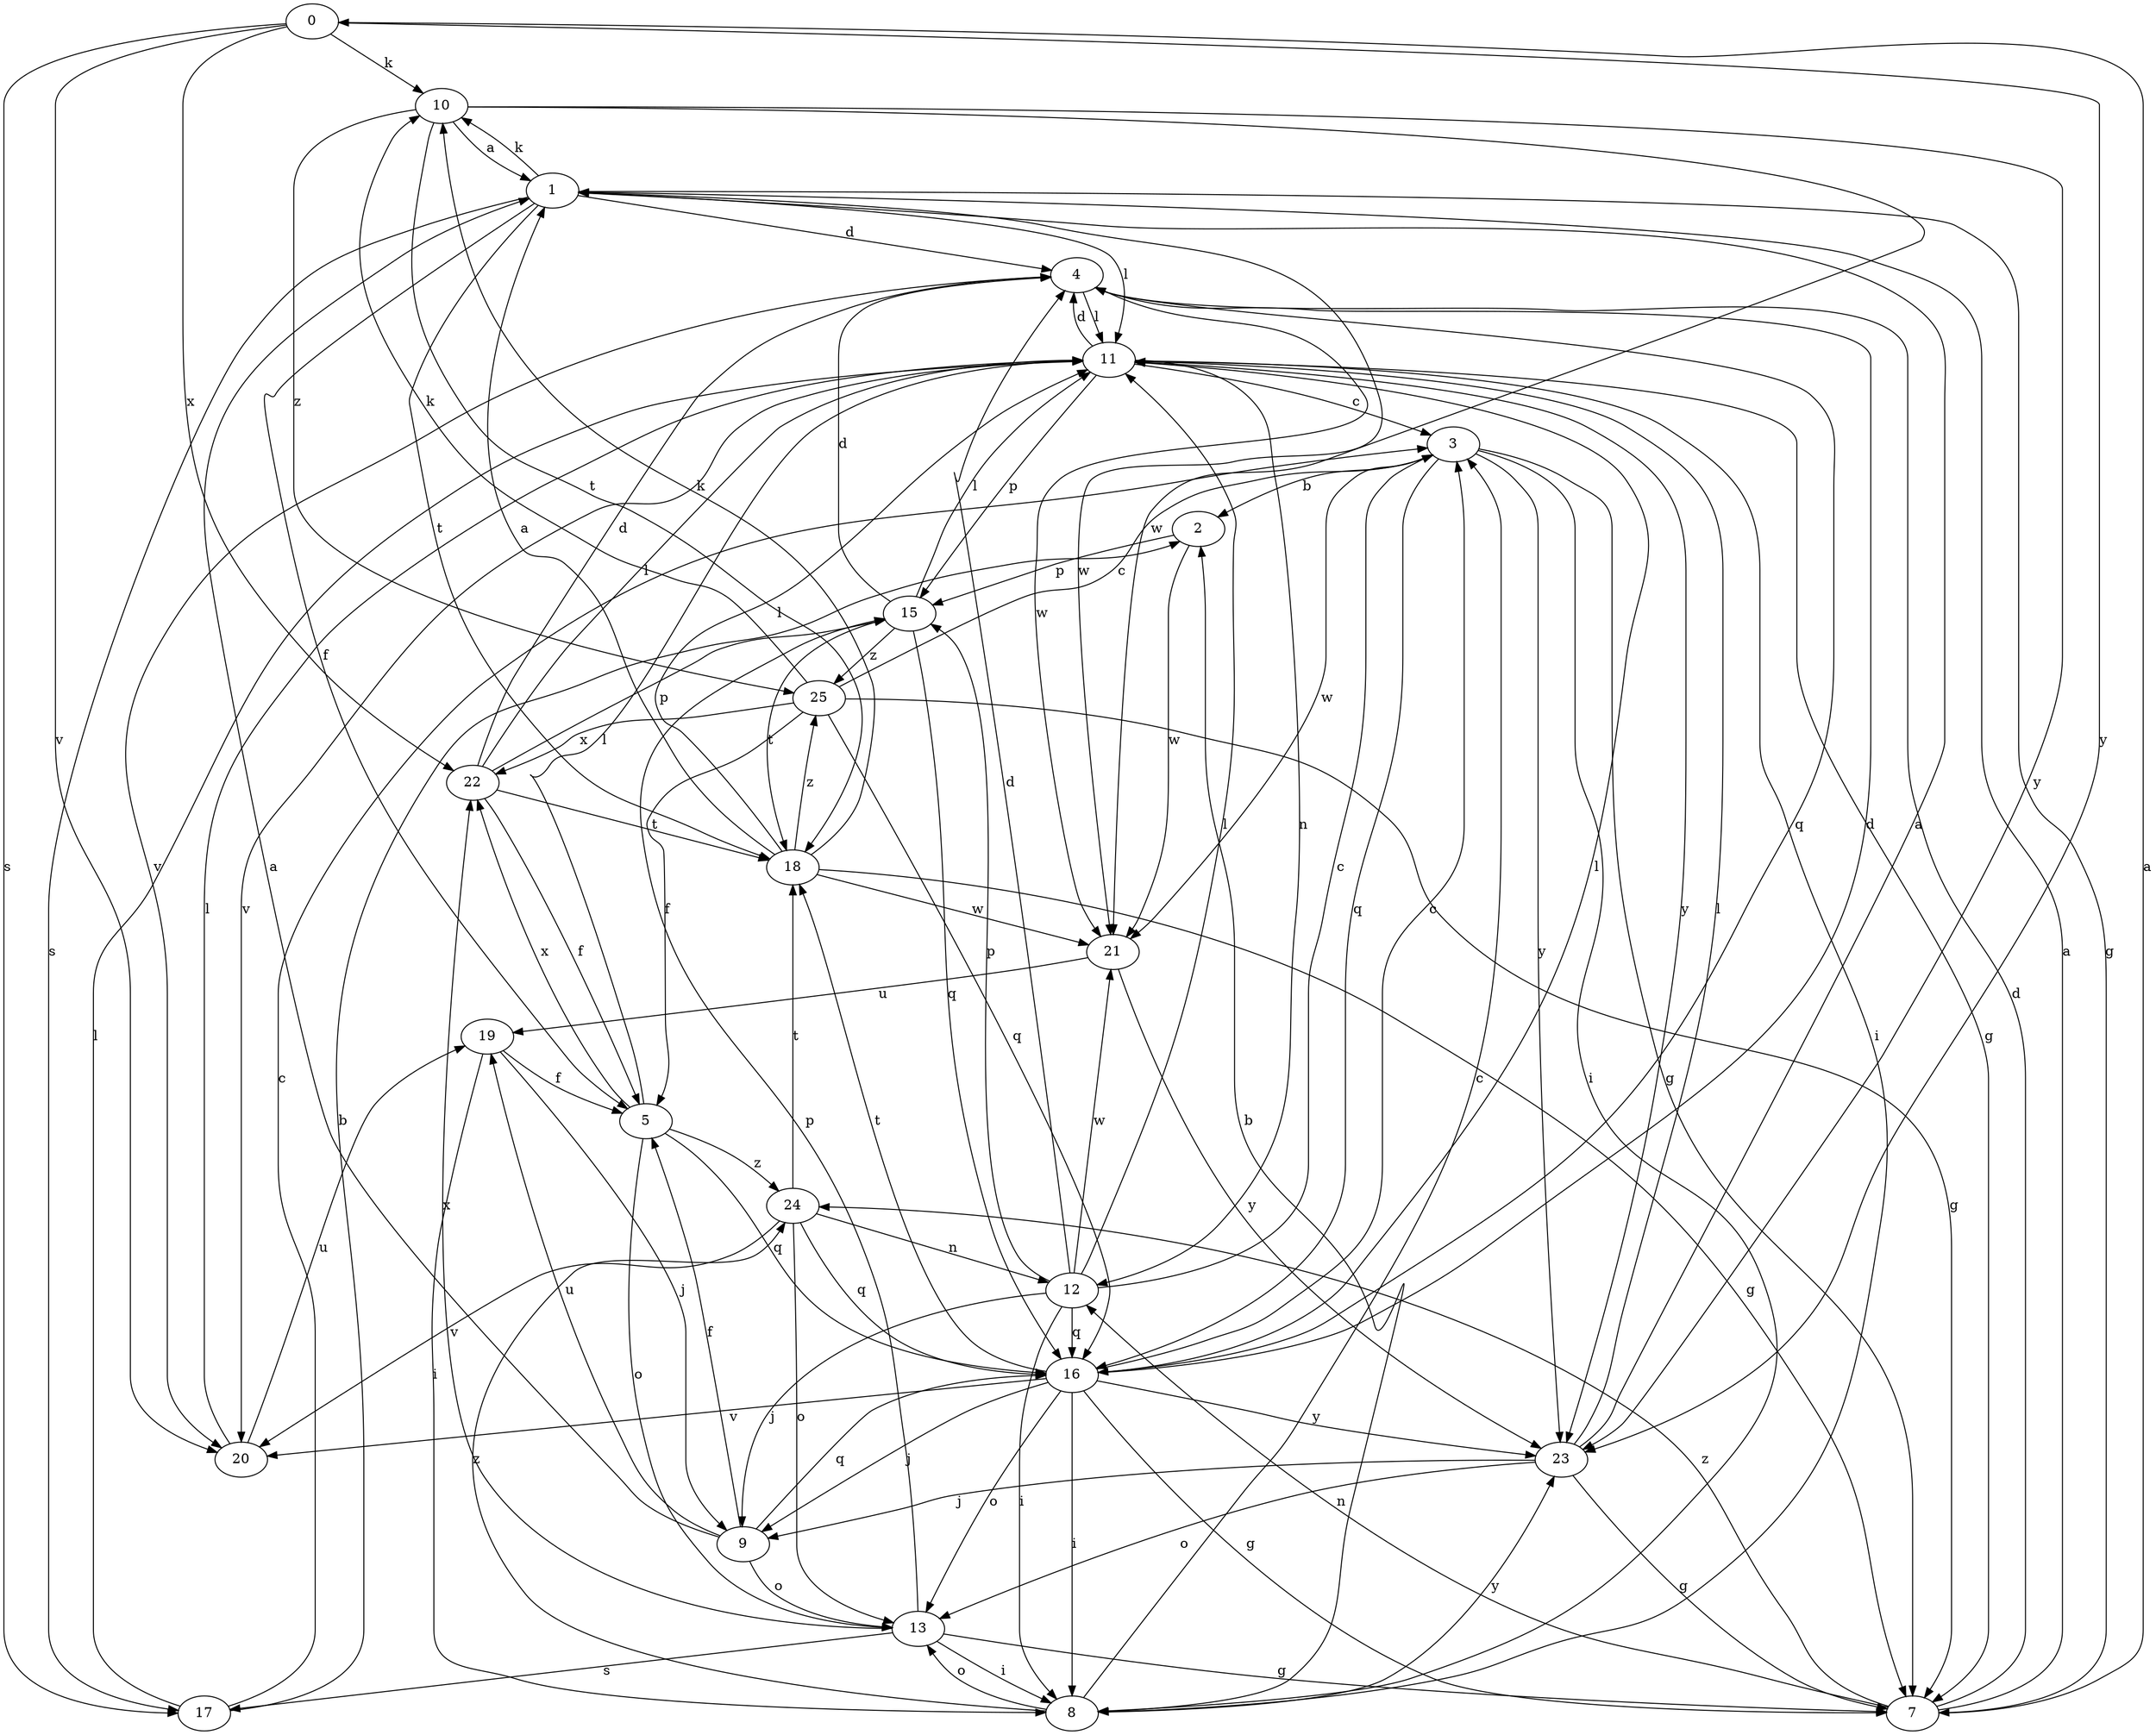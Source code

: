 strict digraph  {
0;
1;
2;
3;
4;
5;
7;
8;
9;
10;
11;
12;
13;
15;
16;
17;
18;
19;
20;
21;
22;
23;
24;
25;
0 -> 10  [label=k];
0 -> 17  [label=s];
0 -> 20  [label=v];
0 -> 22  [label=x];
0 -> 23  [label=y];
1 -> 4  [label=d];
1 -> 5  [label=f];
1 -> 7  [label=g];
1 -> 10  [label=k];
1 -> 11  [label=l];
1 -> 17  [label=s];
1 -> 18  [label=t];
1 -> 21  [label=w];
2 -> 15  [label=p];
2 -> 21  [label=w];
3 -> 2  [label=b];
3 -> 7  [label=g];
3 -> 8  [label=i];
3 -> 16  [label=q];
3 -> 21  [label=w];
3 -> 23  [label=y];
4 -> 11  [label=l];
4 -> 16  [label=q];
4 -> 20  [label=v];
4 -> 21  [label=w];
5 -> 11  [label=l];
5 -> 13  [label=o];
5 -> 16  [label=q];
5 -> 22  [label=x];
5 -> 24  [label=z];
7 -> 0  [label=a];
7 -> 1  [label=a];
7 -> 4  [label=d];
7 -> 12  [label=n];
7 -> 24  [label=z];
8 -> 2  [label=b];
8 -> 3  [label=c];
8 -> 13  [label=o];
8 -> 23  [label=y];
8 -> 24  [label=z];
9 -> 1  [label=a];
9 -> 5  [label=f];
9 -> 13  [label=o];
9 -> 16  [label=q];
9 -> 19  [label=u];
10 -> 1  [label=a];
10 -> 18  [label=t];
10 -> 21  [label=w];
10 -> 23  [label=y];
10 -> 25  [label=z];
11 -> 3  [label=c];
11 -> 4  [label=d];
11 -> 7  [label=g];
11 -> 8  [label=i];
11 -> 12  [label=n];
11 -> 15  [label=p];
11 -> 20  [label=v];
11 -> 23  [label=y];
12 -> 3  [label=c];
12 -> 4  [label=d];
12 -> 8  [label=i];
12 -> 9  [label=j];
12 -> 11  [label=l];
12 -> 15  [label=p];
12 -> 16  [label=q];
12 -> 21  [label=w];
13 -> 7  [label=g];
13 -> 8  [label=i];
13 -> 15  [label=p];
13 -> 17  [label=s];
13 -> 22  [label=x];
15 -> 4  [label=d];
15 -> 11  [label=l];
15 -> 16  [label=q];
15 -> 18  [label=t];
15 -> 25  [label=z];
16 -> 3  [label=c];
16 -> 4  [label=d];
16 -> 7  [label=g];
16 -> 8  [label=i];
16 -> 9  [label=j];
16 -> 11  [label=l];
16 -> 13  [label=o];
16 -> 18  [label=t];
16 -> 20  [label=v];
16 -> 23  [label=y];
17 -> 2  [label=b];
17 -> 3  [label=c];
17 -> 11  [label=l];
18 -> 1  [label=a];
18 -> 7  [label=g];
18 -> 10  [label=k];
18 -> 11  [label=l];
18 -> 21  [label=w];
18 -> 25  [label=z];
19 -> 5  [label=f];
19 -> 8  [label=i];
19 -> 9  [label=j];
20 -> 11  [label=l];
20 -> 19  [label=u];
21 -> 19  [label=u];
21 -> 23  [label=y];
22 -> 4  [label=d];
22 -> 5  [label=f];
22 -> 11  [label=l];
22 -> 15  [label=p];
22 -> 18  [label=t];
23 -> 1  [label=a];
23 -> 7  [label=g];
23 -> 9  [label=j];
23 -> 11  [label=l];
23 -> 13  [label=o];
24 -> 12  [label=n];
24 -> 13  [label=o];
24 -> 16  [label=q];
24 -> 18  [label=t];
24 -> 20  [label=v];
25 -> 3  [label=c];
25 -> 5  [label=f];
25 -> 7  [label=g];
25 -> 10  [label=k];
25 -> 16  [label=q];
25 -> 22  [label=x];
}
